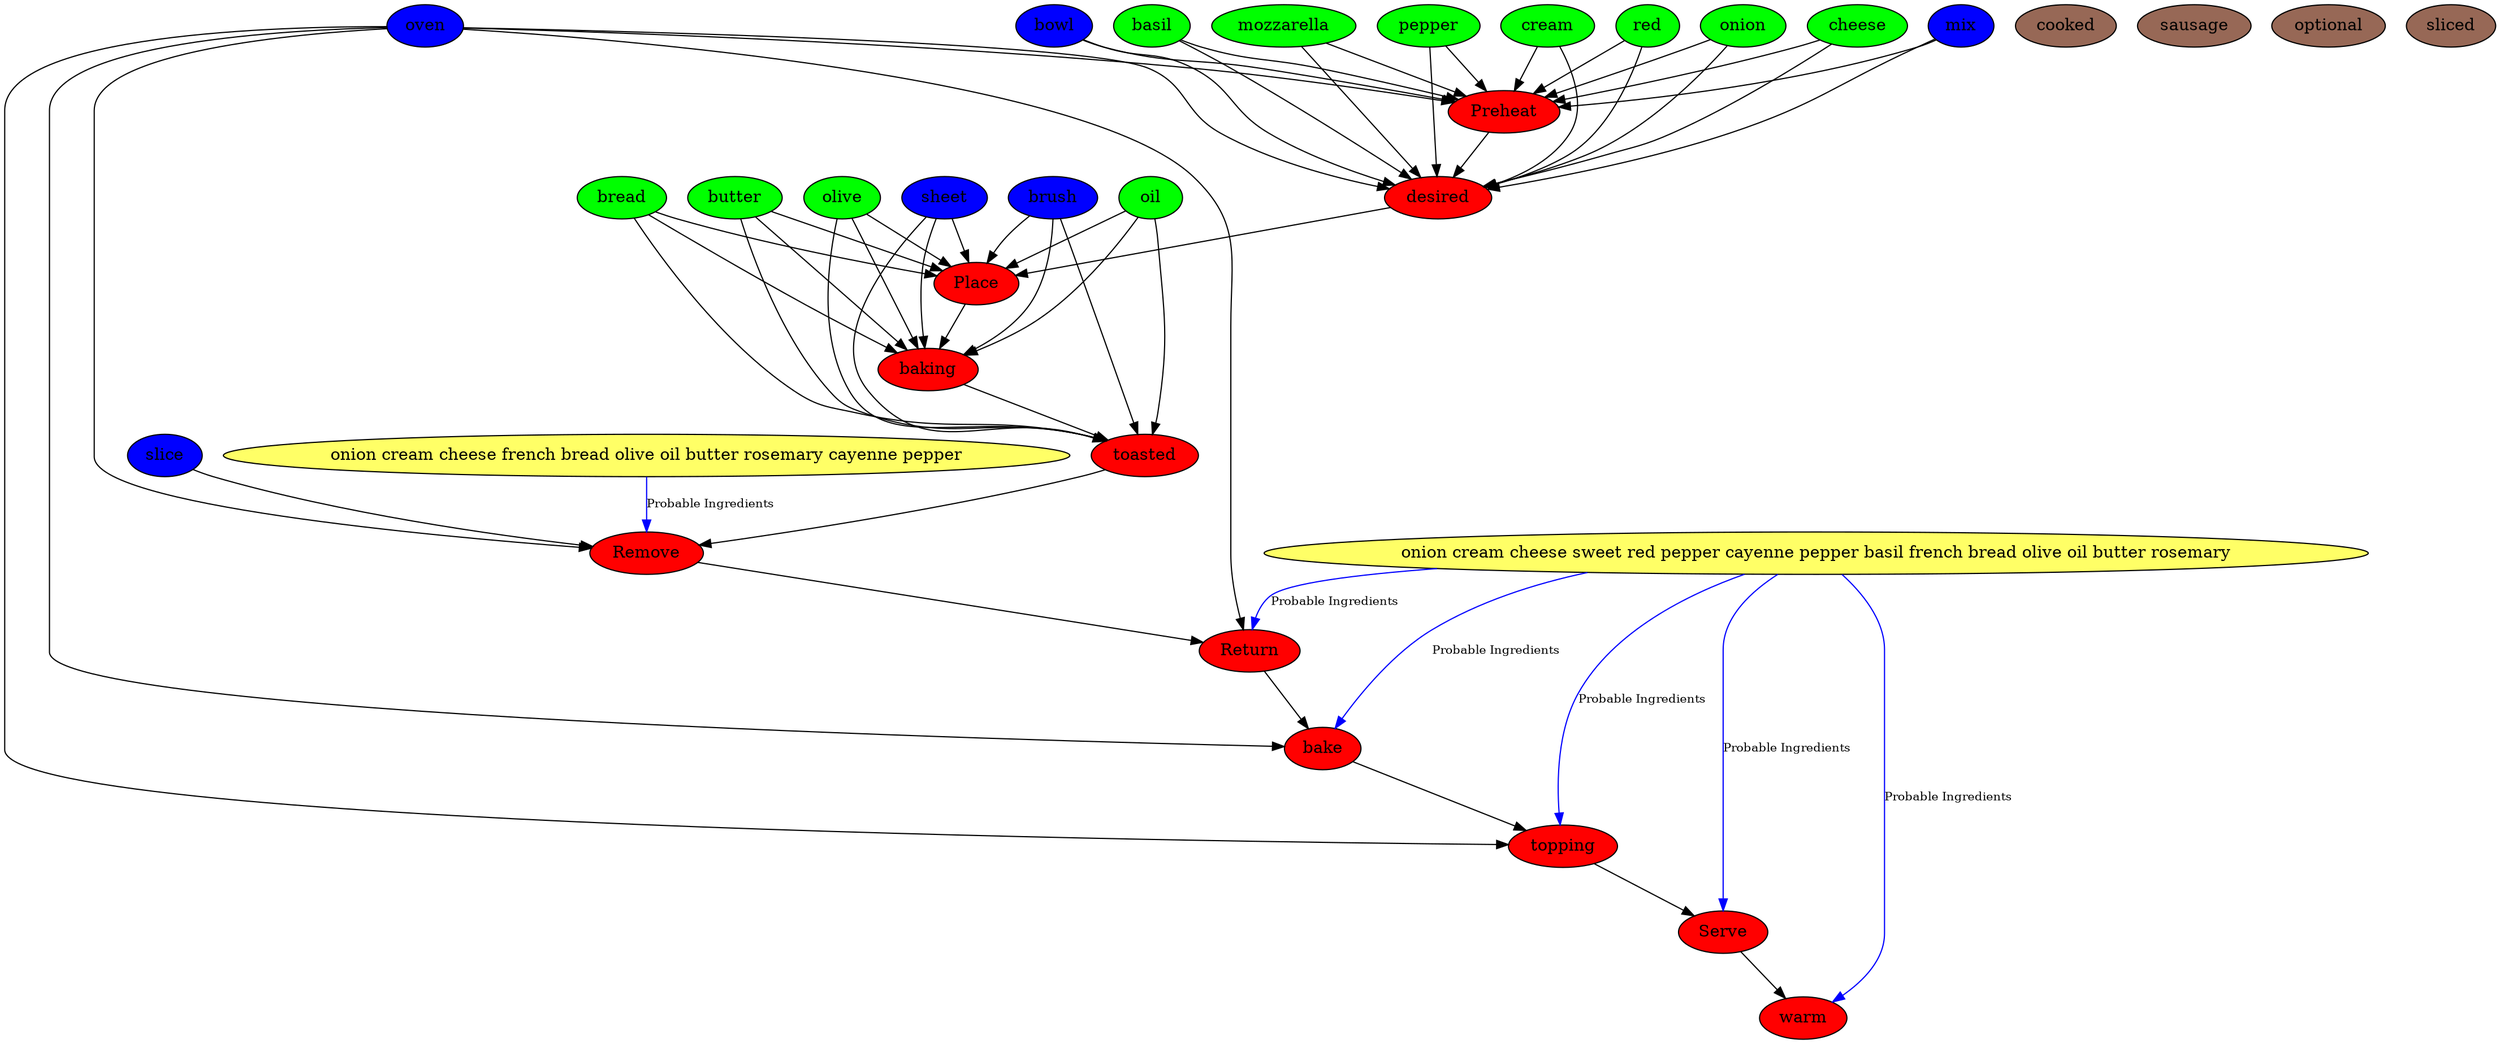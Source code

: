 digraph G {
Preheat [style=filled, fillcolor=red];
oven [style=filled, fillcolor="#0000ff"];
bowl [style=filled, fillcolor="#0000ff"];
cooked [style=filled, fillcolor="#976856"];
sausage [style=filled, fillcolor="#976856"];
onion [style=filled, fillcolor=green];
mozzarella [style=filled, fillcolor=green];
cream [style=filled, fillcolor=green];
cheese [style=filled, fillcolor=green];
red [style=filled, fillcolor=green];
pepper [style=filled, fillcolor=green];
basil [style=filled, fillcolor=green];
optional [style=filled, fillcolor="#976856"];
desired [style=filled, fillcolor=red];
mix [style=filled, fillcolor="#0000ff"];
Place [style=filled, fillcolor=red];
sliced [style=filled, fillcolor="#976856"];
bread [style=filled, fillcolor=green];
baking [style=filled, fillcolor=red];
sheet [style=filled, fillcolor="#0000ff"];
brush [style=filled, fillcolor="#0000ff"];
butter [style=filled, fillcolor=green];
olive [style=filled, fillcolor=green];
oil [style=filled, fillcolor=green];
toasted [style=filled, fillcolor=red];
Remove [style=filled, fillcolor=red];
oven [style=filled, fillcolor="#0000ff"];
slice [style=filled, fillcolor="#0000ff"];
sausage [style=filled, fillcolor="#976856"];
"onion cream cheese french bread olive oil butter rosemary cayenne pepper" [style=filled, fillcolor="#ffff66"];
Return [style=filled, fillcolor=red];
oven [style=filled, fillcolor="#0000ff"];
bake [style=filled, fillcolor=red];
topping [style=filled, fillcolor=red];
"onion cream cheese sweet red pepper cayenne pepper basil french bread olive oil butter rosemary" [style=filled, fillcolor="#ffff66"];
Serve [style=filled, fillcolor=red];
warm [style=filled, fillcolor=red];
"onion cream cheese sweet red pepper cayenne pepper basil french bread olive oil butter rosemary" [style=filled, fillcolor="#ffff66"];
Preheat -> desired;
desired -> Place;
Place -> baking;
baking -> toasted;
toasted -> Remove;
Remove -> Return;
Return -> bake;
bake -> topping;
topping -> Serve;
Serve -> warm;
onion -> Preheat;
mozzarella -> Preheat;
cream -> Preheat;
cheese -> Preheat;
red -> Preheat;
pepper -> Preheat;
basil -> Preheat;
onion -> desired;
mozzarella -> desired;
cream -> desired;
cheese -> desired;
red -> desired;
pepper -> desired;
basil -> desired;
bread -> Place;
butter -> Place;
olive -> Place;
oil -> Place;
bread -> baking;
butter -> baking;
olive -> baking;
oil -> baking;
bread -> toasted;
butter -> toasted;
olive -> toasted;
oil -> toasted;
oven -> Preheat;
bowl -> Preheat;
mix -> Preheat;
oven -> desired;
bowl -> desired;
mix -> desired;
sheet -> Place;
brush -> Place;
sheet -> baking;
brush -> baking;
sheet -> toasted;
brush -> toasted;
oven -> Remove;
slice -> Remove;
oven -> Return;
oven -> bake;
oven -> topping;
"onion cream cheese french bread olive oil butter rosemary cayenne pepper" -> Remove  [color=blue, labelfontcolor="#009933", fontsize="10.0", label="Probable Ingredients"];
"onion cream cheese sweet red pepper cayenne pepper basil french bread olive oil butter rosemary" -> Return  [color=blue, labelfontcolor="#009933", fontsize="10.0", label="Probable Ingredients"];
"onion cream cheese sweet red pepper cayenne pepper basil french bread olive oil butter rosemary" -> bake  [color=blue, labelfontcolor="#009933", fontsize="10.0", label="Probable Ingredients"];
"onion cream cheese sweet red pepper cayenne pepper basil french bread olive oil butter rosemary" -> topping  [color=blue, labelfontcolor="#009933", fontsize="10.0", label="Probable Ingredients"];
"onion cream cheese sweet red pepper cayenne pepper basil french bread olive oil butter rosemary" -> Serve  [color=blue, labelfontcolor="#009933", fontsize="10.0", label="Probable Ingredients"];
"onion cream cheese sweet red pepper cayenne pepper basil french bread olive oil butter rosemary" -> warm  [color=blue, labelfontcolor="#009933", fontsize="10.0", label="Probable Ingredients"];
}
